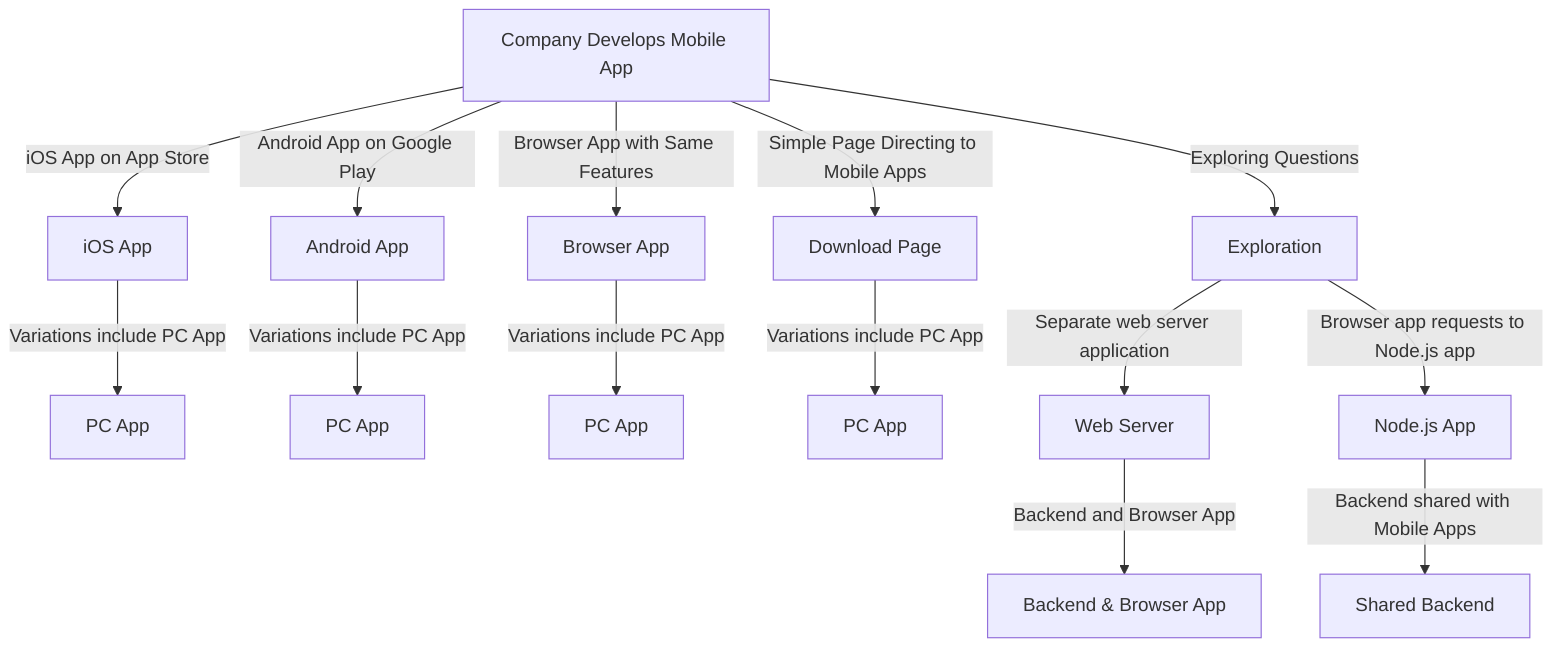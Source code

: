 graph TD;
    A[Company Develops Mobile App] -->|iOS App on App Store| B[iOS App];
    A -->|Android App on Google Play| C[Android App];
    A -->|Browser App with Same Features| D[Browser App];
    A -->|Simple Page Directing to Mobile Apps| E[Download Page];
    B -->|Variations include PC App| F[PC App];
    C -->|Variations include PC App| G[PC App];
    D -->|Variations include PC App| H[PC App];
    E -->|Variations include PC App| I[PC App];
    A -->|Exploring Questions| J[Exploration];
    J -->|Separate web server application| K[Web Server];
    J -->|Browser app requests to Node.js app| L[Node.js App];
    K -->|Backend and Browser App| M[Backend & Browser App];
    L -->|Backend shared with Mobile Apps| N[Shared Backend];
